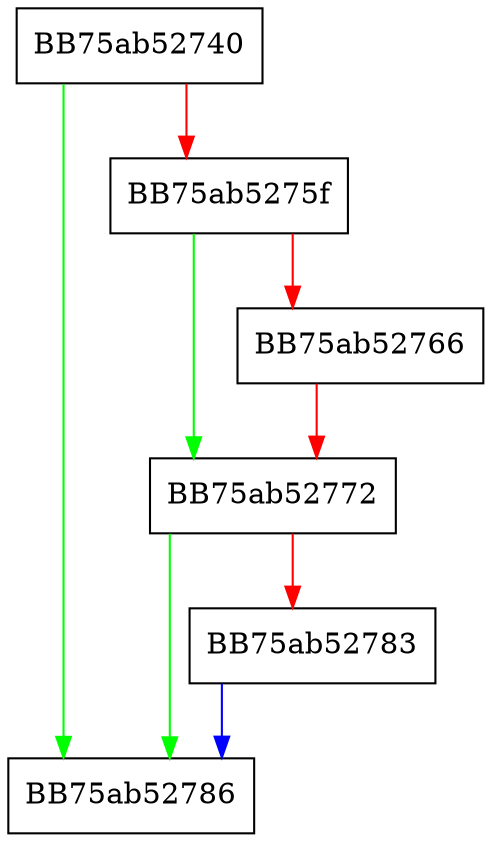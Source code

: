 digraph percent_rankStepFunc {
  node [shape="box"];
  graph [splines=ortho];
  BB75ab52740 -> BB75ab52786 [color="green"];
  BB75ab52740 -> BB75ab5275f [color="red"];
  BB75ab5275f -> BB75ab52772 [color="green"];
  BB75ab5275f -> BB75ab52766 [color="red"];
  BB75ab52766 -> BB75ab52772 [color="red"];
  BB75ab52772 -> BB75ab52786 [color="green"];
  BB75ab52772 -> BB75ab52783 [color="red"];
  BB75ab52783 -> BB75ab52786 [color="blue"];
}